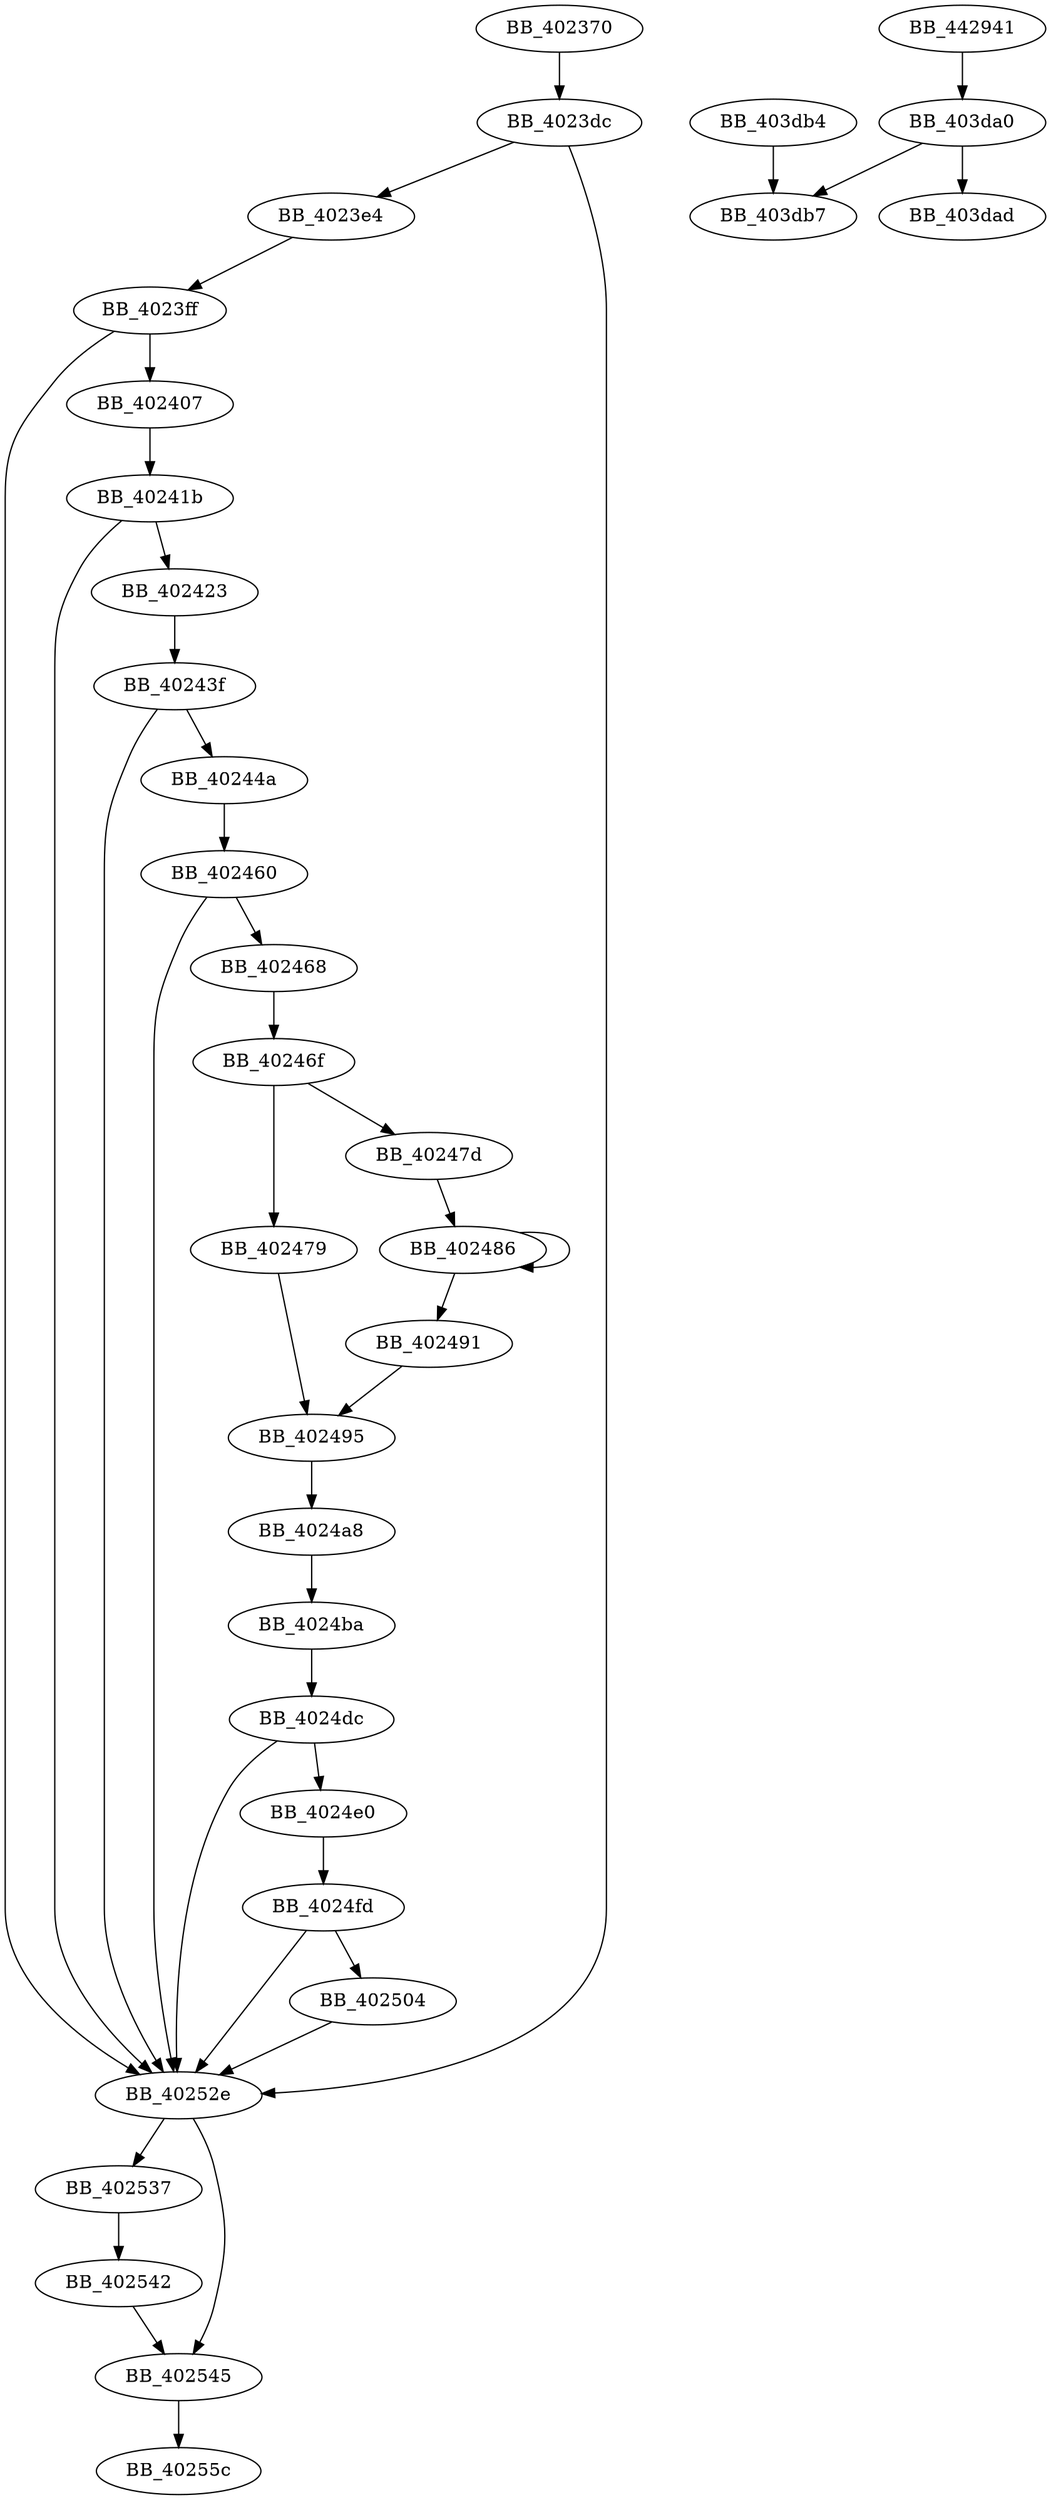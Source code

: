DiGraph sub_402370{
BB_402370->BB_4023dc
BB_4023dc->BB_4023e4
BB_4023dc->BB_40252e
BB_4023e4->BB_4023ff
BB_4023ff->BB_402407
BB_4023ff->BB_40252e
BB_402407->BB_40241b
BB_40241b->BB_402423
BB_40241b->BB_40252e
BB_402423->BB_40243f
BB_40243f->BB_40244a
BB_40243f->BB_40252e
BB_40244a->BB_402460
BB_402460->BB_402468
BB_402460->BB_40252e
BB_402468->BB_40246f
BB_40246f->BB_402479
BB_40246f->BB_40247d
BB_402479->BB_402495
BB_40247d->BB_402486
BB_402486->BB_402486
BB_402486->BB_402491
BB_402491->BB_402495
BB_402495->BB_4024a8
BB_4024a8->BB_4024ba
BB_4024ba->BB_4024dc
BB_4024dc->BB_4024e0
BB_4024dc->BB_40252e
BB_4024e0->BB_4024fd
BB_4024fd->BB_402504
BB_4024fd->BB_40252e
BB_402504->BB_40252e
BB_40252e->BB_402537
BB_40252e->BB_402545
BB_402537->BB_402542
BB_402542->BB_402545
BB_402545->BB_40255c
BB_403da0->BB_403dad
BB_403da0->BB_403db7
BB_403db4->BB_403db7
BB_442941->BB_403da0
}
